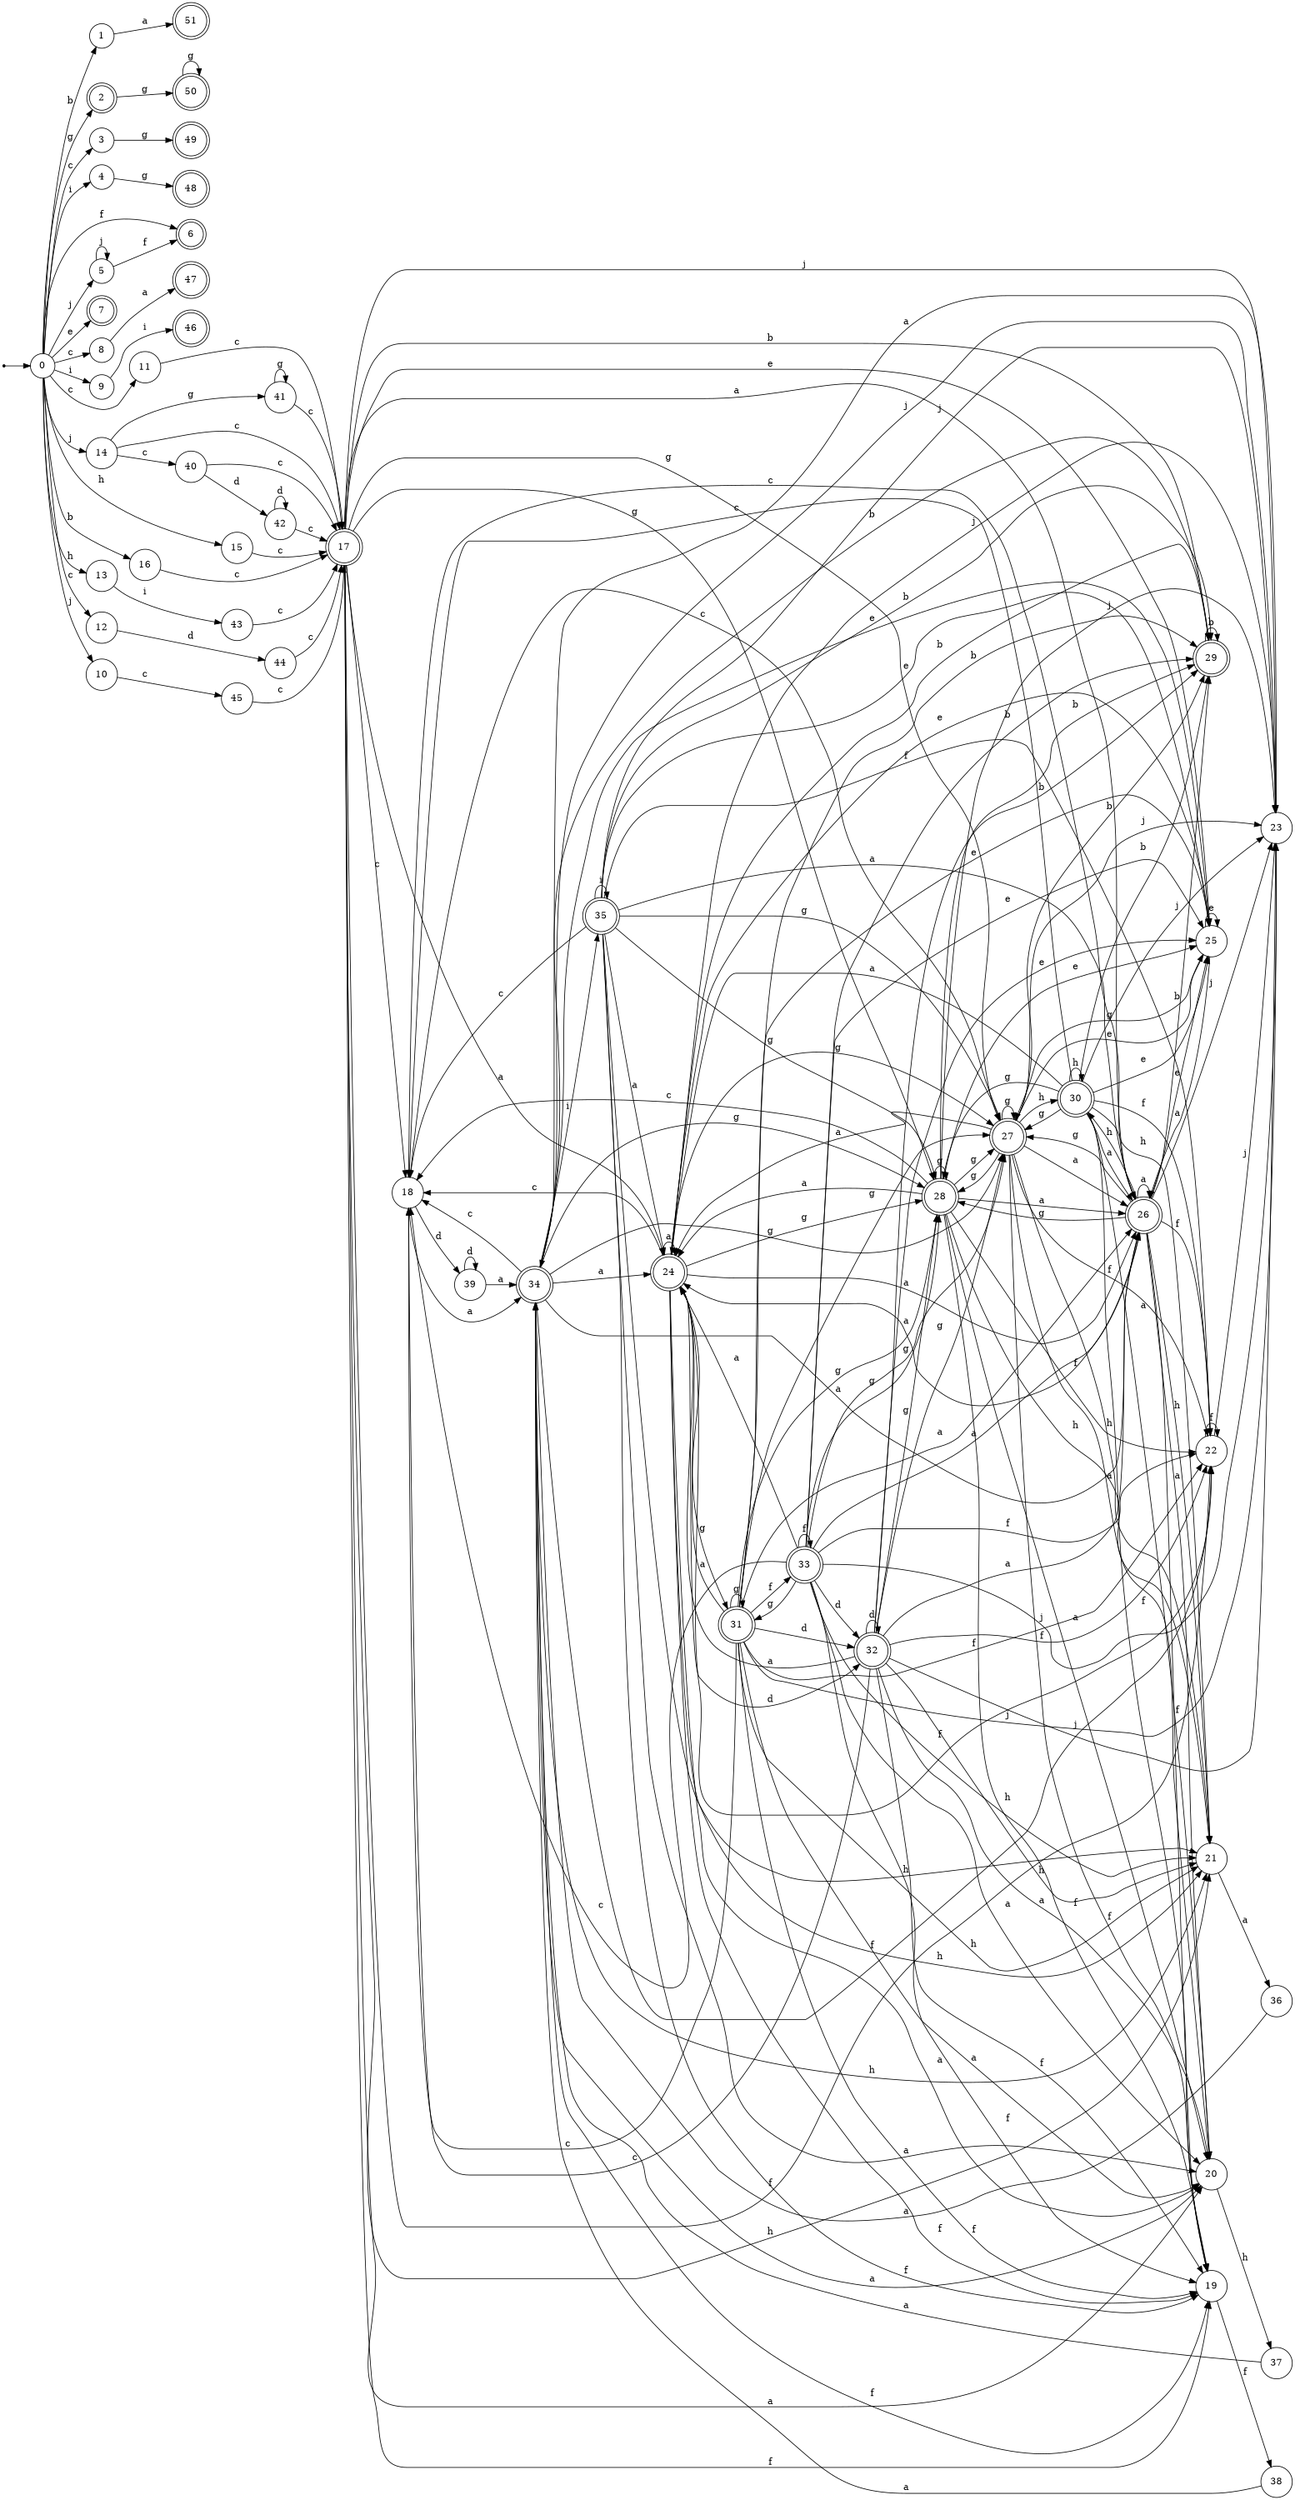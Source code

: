 digraph finite_state_machine {
rankdir=LR;
size="20,20";
node [shape = point]; "dummy0"
node [shape = circle]; "0";
"dummy0" -> "0";
node [shape = circle]; "1";
node [shape = doublecircle]; "2";node [shape = circle]; "3";
node [shape = circle]; "4";
node [shape = circle]; "5";
node [shape = doublecircle]; "6";node [shape = doublecircle]; "7";node [shape = circle]; "8";
node [shape = circle]; "9";
node [shape = circle]; "10";
node [shape = circle]; "11";
node [shape = circle]; "12";
node [shape = circle]; "13";
node [shape = circle]; "14";
node [shape = circle]; "15";
node [shape = circle]; "16";
node [shape = doublecircle]; "17";node [shape = circle]; "18";
node [shape = circle]; "19";
node [shape = circle]; "20";
node [shape = circle]; "21";
node [shape = circle]; "22";
node [shape = circle]; "23";
node [shape = doublecircle]; "24";node [shape = circle]; "25";
node [shape = doublecircle]; "26";node [shape = doublecircle]; "27";node [shape = doublecircle]; "28";node [shape = doublecircle]; "29";node [shape = doublecircle]; "30";node [shape = doublecircle]; "31";node [shape = doublecircle]; "32";node [shape = doublecircle]; "33";node [shape = doublecircle]; "34";node [shape = doublecircle]; "35";node [shape = circle]; "36";
node [shape = circle]; "37";
node [shape = circle]; "38";
node [shape = circle]; "39";
node [shape = circle]; "40";
node [shape = circle]; "41";
node [shape = circle]; "42";
node [shape = circle]; "43";
node [shape = circle]; "44";
node [shape = circle]; "45";
node [shape = doublecircle]; "46";node [shape = doublecircle]; "47";node [shape = doublecircle]; "48";node [shape = doublecircle]; "49";node [shape = doublecircle]; "50";node [shape = doublecircle]; "51";"0" -> "16" [label = "b"];
 "0" -> "1" [label = "b"];
 "0" -> "2" [label = "g"];
 "0" -> "8" [label = "c"];
 "0" -> "11" [label = "c"];
 "0" -> "3" [label = "c"];
 "0" -> "12" [label = "c"];
 "0" -> "9" [label = "i"];
 "0" -> "4" [label = "i"];
 "0" -> "10" [label = "j"];
 "0" -> "5" [label = "j"];
 "0" -> "14" [label = "j"];
 "0" -> "6" [label = "f"];
 "0" -> "7" [label = "e"];
 "0" -> "13" [label = "h"];
 "0" -> "15" [label = "h"];
 "16" -> "17" [label = "c"];
 "17" -> "18" [label = "c"];
 "17" -> "19" [label = "f"];
 "17" -> "22" [label = "f"];
 "17" -> "24" [label = "a"];
 "17" -> "26" [label = "a"];
 "17" -> "20" [label = "a"];
 "17" -> "21" [label = "h"];
 "17" -> "23" [label = "j"];
 "17" -> "25" [label = "e"];
 "17" -> "27" [label = "g"];
 "17" -> "28" [label = "g"];
 "17" -> "29" [label = "b"];
 "29" -> "29" [label = "b"];
 "28" -> "27" [label = "g"];
 "28" -> "28" [label = "g"];
 "28" -> "18" [label = "c"];
 "28" -> "19" [label = "f"];
 "28" -> "22" [label = "f"];
 "28" -> "24" [label = "a"];
 "28" -> "26" [label = "a"];
 "28" -> "20" [label = "a"];
 "28" -> "21" [label = "h"];
 "28" -> "23" [label = "j"];
 "28" -> "25" [label = "e"];
 "28" -> "29" [label = "b"];
 "27" -> "27" [label = "g"];
 "27" -> "28" [label = "g"];
 "27" -> "24" [label = "a"];
 "27" -> "26" [label = "a"];
 "27" -> "20" [label = "a"];
 "27" -> "25" [label = "e"];
 "27" -> "21" [label = "h"];
 "27" -> "30" [label = "h"];
 "27" -> "18" [label = "c"];
 "27" -> "19" [label = "f"];
 "27" -> "22" [label = "f"];
 "27" -> "23" [label = "j"];
 "27" -> "29" [label = "b"];
 "30" -> "21" [label = "h"];
 "30" -> "30" [label = "h"];
 "30" -> "25" [label = "e"];
 "30" -> "24" [label = "a"];
 "30" -> "26" [label = "a"];
 "30" -> "20" [label = "a"];
 "30" -> "27" [label = "g"];
 "30" -> "28" [label = "g"];
 "30" -> "18" [label = "c"];
 "30" -> "19" [label = "f"];
 "30" -> "22" [label = "f"];
 "30" -> "23" [label = "j"];
 "30" -> "29" [label = "b"];
 "26" -> "24" [label = "a"];
 "26" -> "26" [label = "a"];
 "26" -> "20" [label = "a"];
 "26" -> "27" [label = "g"];
 "26" -> "28" [label = "g"];
 "26" -> "25" [label = "e"];
 "26" -> "21" [label = "h"];
 "26" -> "30" [label = "h"];
 "26" -> "18" [label = "c"];
 "26" -> "19" [label = "f"];
 "26" -> "22" [label = "f"];
 "26" -> "23" [label = "j"];
 "26" -> "29" [label = "b"];
 "25" -> "25" [label = "e"];
 "25" -> "26" [label = "a"];
 "25" -> "27" [label = "g"];
 "24" -> "24" [label = "a"];
 "24" -> "26" [label = "a"];
 "24" -> "20" [label = "a"];
 "24" -> "27" [label = "g"];
 "24" -> "28" [label = "g"];
 "24" -> "31" [label = "g"];
 "24" -> "32" [label = "d"];
 "24" -> "18" [label = "c"];
 "24" -> "19" [label = "f"];
 "24" -> "22" [label = "f"];
 "24" -> "21" [label = "h"];
 "24" -> "23" [label = "j"];
 "24" -> "25" [label = "e"];
 "24" -> "29" [label = "b"];
 "32" -> "32" [label = "d"];
 "32" -> "24" [label = "a"];
 "32" -> "26" [label = "a"];
 "32" -> "20" [label = "a"];
 "32" -> "18" [label = "c"];
 "32" -> "19" [label = "f"];
 "32" -> "22" [label = "f"];
 "32" -> "21" [label = "h"];
 "32" -> "23" [label = "j"];
 "32" -> "25" [label = "e"];
 "32" -> "27" [label = "g"];
 "32" -> "28" [label = "g"];
 "32" -> "29" [label = "b"];
 "31" -> "27" [label = "g"];
 "31" -> "28" [label = "g"];
 "31" -> "31" [label = "g"];
 "31" -> "33" [label = "f"];
 "31" -> "19" [label = "f"];
 "31" -> "22" [label = "f"];
 "31" -> "24" [label = "a"];
 "31" -> "26" [label = "a"];
 "31" -> "20" [label = "a"];
 "31" -> "32" [label = "d"];
 "31" -> "18" [label = "c"];
 "31" -> "21" [label = "h"];
 "31" -> "23" [label = "j"];
 "31" -> "25" [label = "e"];
 "31" -> "29" [label = "b"];
 "33" -> "33" [label = "f"];
 "33" -> "19" [label = "f"];
 "33" -> "22" [label = "f"];
 "33" -> "27" [label = "g"];
 "33" -> "28" [label = "g"];
 "33" -> "31" [label = "g"];
 "33" -> "24" [label = "a"];
 "33" -> "26" [label = "a"];
 "33" -> "20" [label = "a"];
 "33" -> "32" [label = "d"];
 "33" -> "18" [label = "c"];
 "33" -> "21" [label = "h"];
 "33" -> "23" [label = "j"];
 "33" -> "25" [label = "e"];
 "33" -> "29" [label = "b"];
 "23" -> "34" [label = "a"];
 "34" -> "18" [label = "c"];
 "34" -> "19" [label = "f"];
 "34" -> "22" [label = "f"];
 "34" -> "24" [label = "a"];
 "34" -> "26" [label = "a"];
 "34" -> "20" [label = "a"];
 "34" -> "21" [label = "h"];
 "34" -> "23" [label = "j"];
 "34" -> "35" [label = "i"];
 "34" -> "25" [label = "e"];
 "34" -> "27" [label = "g"];
 "34" -> "28" [label = "g"];
 "34" -> "29" [label = "b"];
 "35" -> "35" [label = "i"];
 "35" -> "18" [label = "c"];
 "35" -> "19" [label = "f"];
 "35" -> "22" [label = "f"];
 "35" -> "24" [label = "a"];
 "35" -> "26" [label = "a"];
 "35" -> "20" [label = "a"];
 "35" -> "21" [label = "h"];
 "35" -> "23" [label = "j"];
 "35" -> "25" [label = "e"];
 "35" -> "27" [label = "g"];
 "35" -> "28" [label = "g"];
 "35" -> "29" [label = "b"];
 "22" -> "22" [label = "f"];
 "22" -> "23" [label = "j"];
 "21" -> "36" [label = "a"];
 "36" -> "34" [label = "a"];
 "20" -> "37" [label = "h"];
 "37" -> "34" [label = "a"];
 "19" -> "38" [label = "f"];
 "38" -> "34" [label = "a"];
 "18" -> "39" [label = "d"];
 "18" -> "34" [label = "a"];
 "39" -> "39" [label = "d"];
 "39" -> "34" [label = "a"];
 "15" -> "17" [label = "c"];
 "14" -> "40" [label = "c"];
 "14" -> "17" [label = "c"];
 "14" -> "41" [label = "g"];
 "41" -> "41" [label = "g"];
 "41" -> "17" [label = "c"];
 "40" -> "42" [label = "d"];
 "40" -> "17" [label = "c"];
 "42" -> "42" [label = "d"];
 "42" -> "17" [label = "c"];
 "13" -> "43" [label = "i"];
 "43" -> "17" [label = "c"];
 "12" -> "44" [label = "d"];
 "44" -> "17" [label = "c"];
 "11" -> "17" [label = "c"];
 "10" -> "45" [label = "c"];
 "45" -> "17" [label = "c"];
 "9" -> "46" [label = "i"];
 "8" -> "47" [label = "a"];
 "5" -> "5" [label = "j"];
 "5" -> "6" [label = "f"];
 "4" -> "48" [label = "g"];
 "3" -> "49" [label = "g"];
 "2" -> "50" [label = "g"];
 "50" -> "50" [label = "g"];
 "1" -> "51" [label = "a"];
 }
